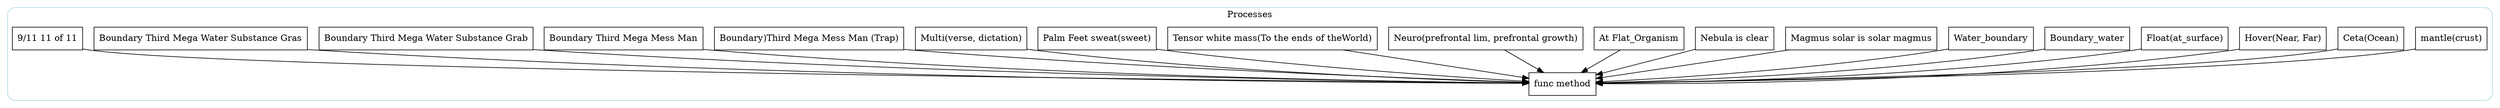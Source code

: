 digraph G {
    // Nodes
    node [shape=box];

    // Processes
    subgraph cluster_0 {
        label = "Processes";
        style = "rounded";
        color = "lightblue";
        
        "func method" [label="func method"];
        "mantle(crust)" [label="mantle(crust)"];
        "Ceta(Ocean)" [label="Ceta(Ocean)"];
        "Hover(Near, Far)" [label="Hover(Near, Far)"];
        "Float(at_surface)" [label="Float(at_surface)"];
        "Boundary_water" [label="Boundary_water"];
        "Water_boundary" [label="Water_boundary"];
        "Magmus solar is solar magmus" [label="Magmus solar is solar magmus"];
        "Nebula is clear" [label="Nebula is clear"];
        "At Flat_Organism" [label="At Flat_Organism"];
        "Neuro(prefrontal lim, prefrontal growth)" [label="Neuro(prefrontal lim, prefrontal growth)"];
        "Tensor white mass(To the ends of theWorld)" [label="Tensor white mass(To the ends of theWorld)"];
        "Palm Feet sweat(sweet)" [label="Palm Feet sweat(sweet)"];
        "Multi(verse, dictation)" [label="Multi(verse, dictation)"];
        "Boundary)Third Mega Mess Man (Trap)" [label="Boundary)Third Mega Mess Man (Trap)"];
        "Boundary Third Mega Mess Man" [label="Boundary Third Mega Mess Man"];
        "Boundary Third Mega Water Substance Grab" [label="Boundary Third Mega Water Substance Grab"];
        "Boundary Third Mega Water Substance Gras" [label="Boundary Third Mega Water Substance Gras"];
        "9/11 11 of 11" [label="9/11 11 of 11"];
    }

    // Dependencies
    "mantle(crust)" -> "func method";
    "Ceta(Ocean)" -> "func method";
    "Hover(Near, Far)" -> "func method";
    "Float(at_surface)" -> "func method";
    "Boundary_water" -> "func method";
    "Water_boundary" -> "func method";
    "Magmus solar is solar magmus" -> "func method";
    "Nebula is clear" -> "func method";
    "At Flat_Organism" -> "func method";
    "Neuro(prefrontal lim, prefrontal growth)" -> "func method";
    "Tensor white mass(To the ends of theWorld)" -> "func method";
    "Palm Feet sweat(sweet)" -> "func method";
    "Multi(verse, dictation)" -> "func method";
    "Boundary)Third Mega Mess Man (Trap)" -> "func method";
    "Boundary Third Mega Mess Man" -> "func method";
    "Boundary Third Mega Water Substance Grab" -> "func method";
    "Boundary Third Mega Water Substance Gras" -> "func method";
    "9/11 11 of 11" -> "func method";
}
